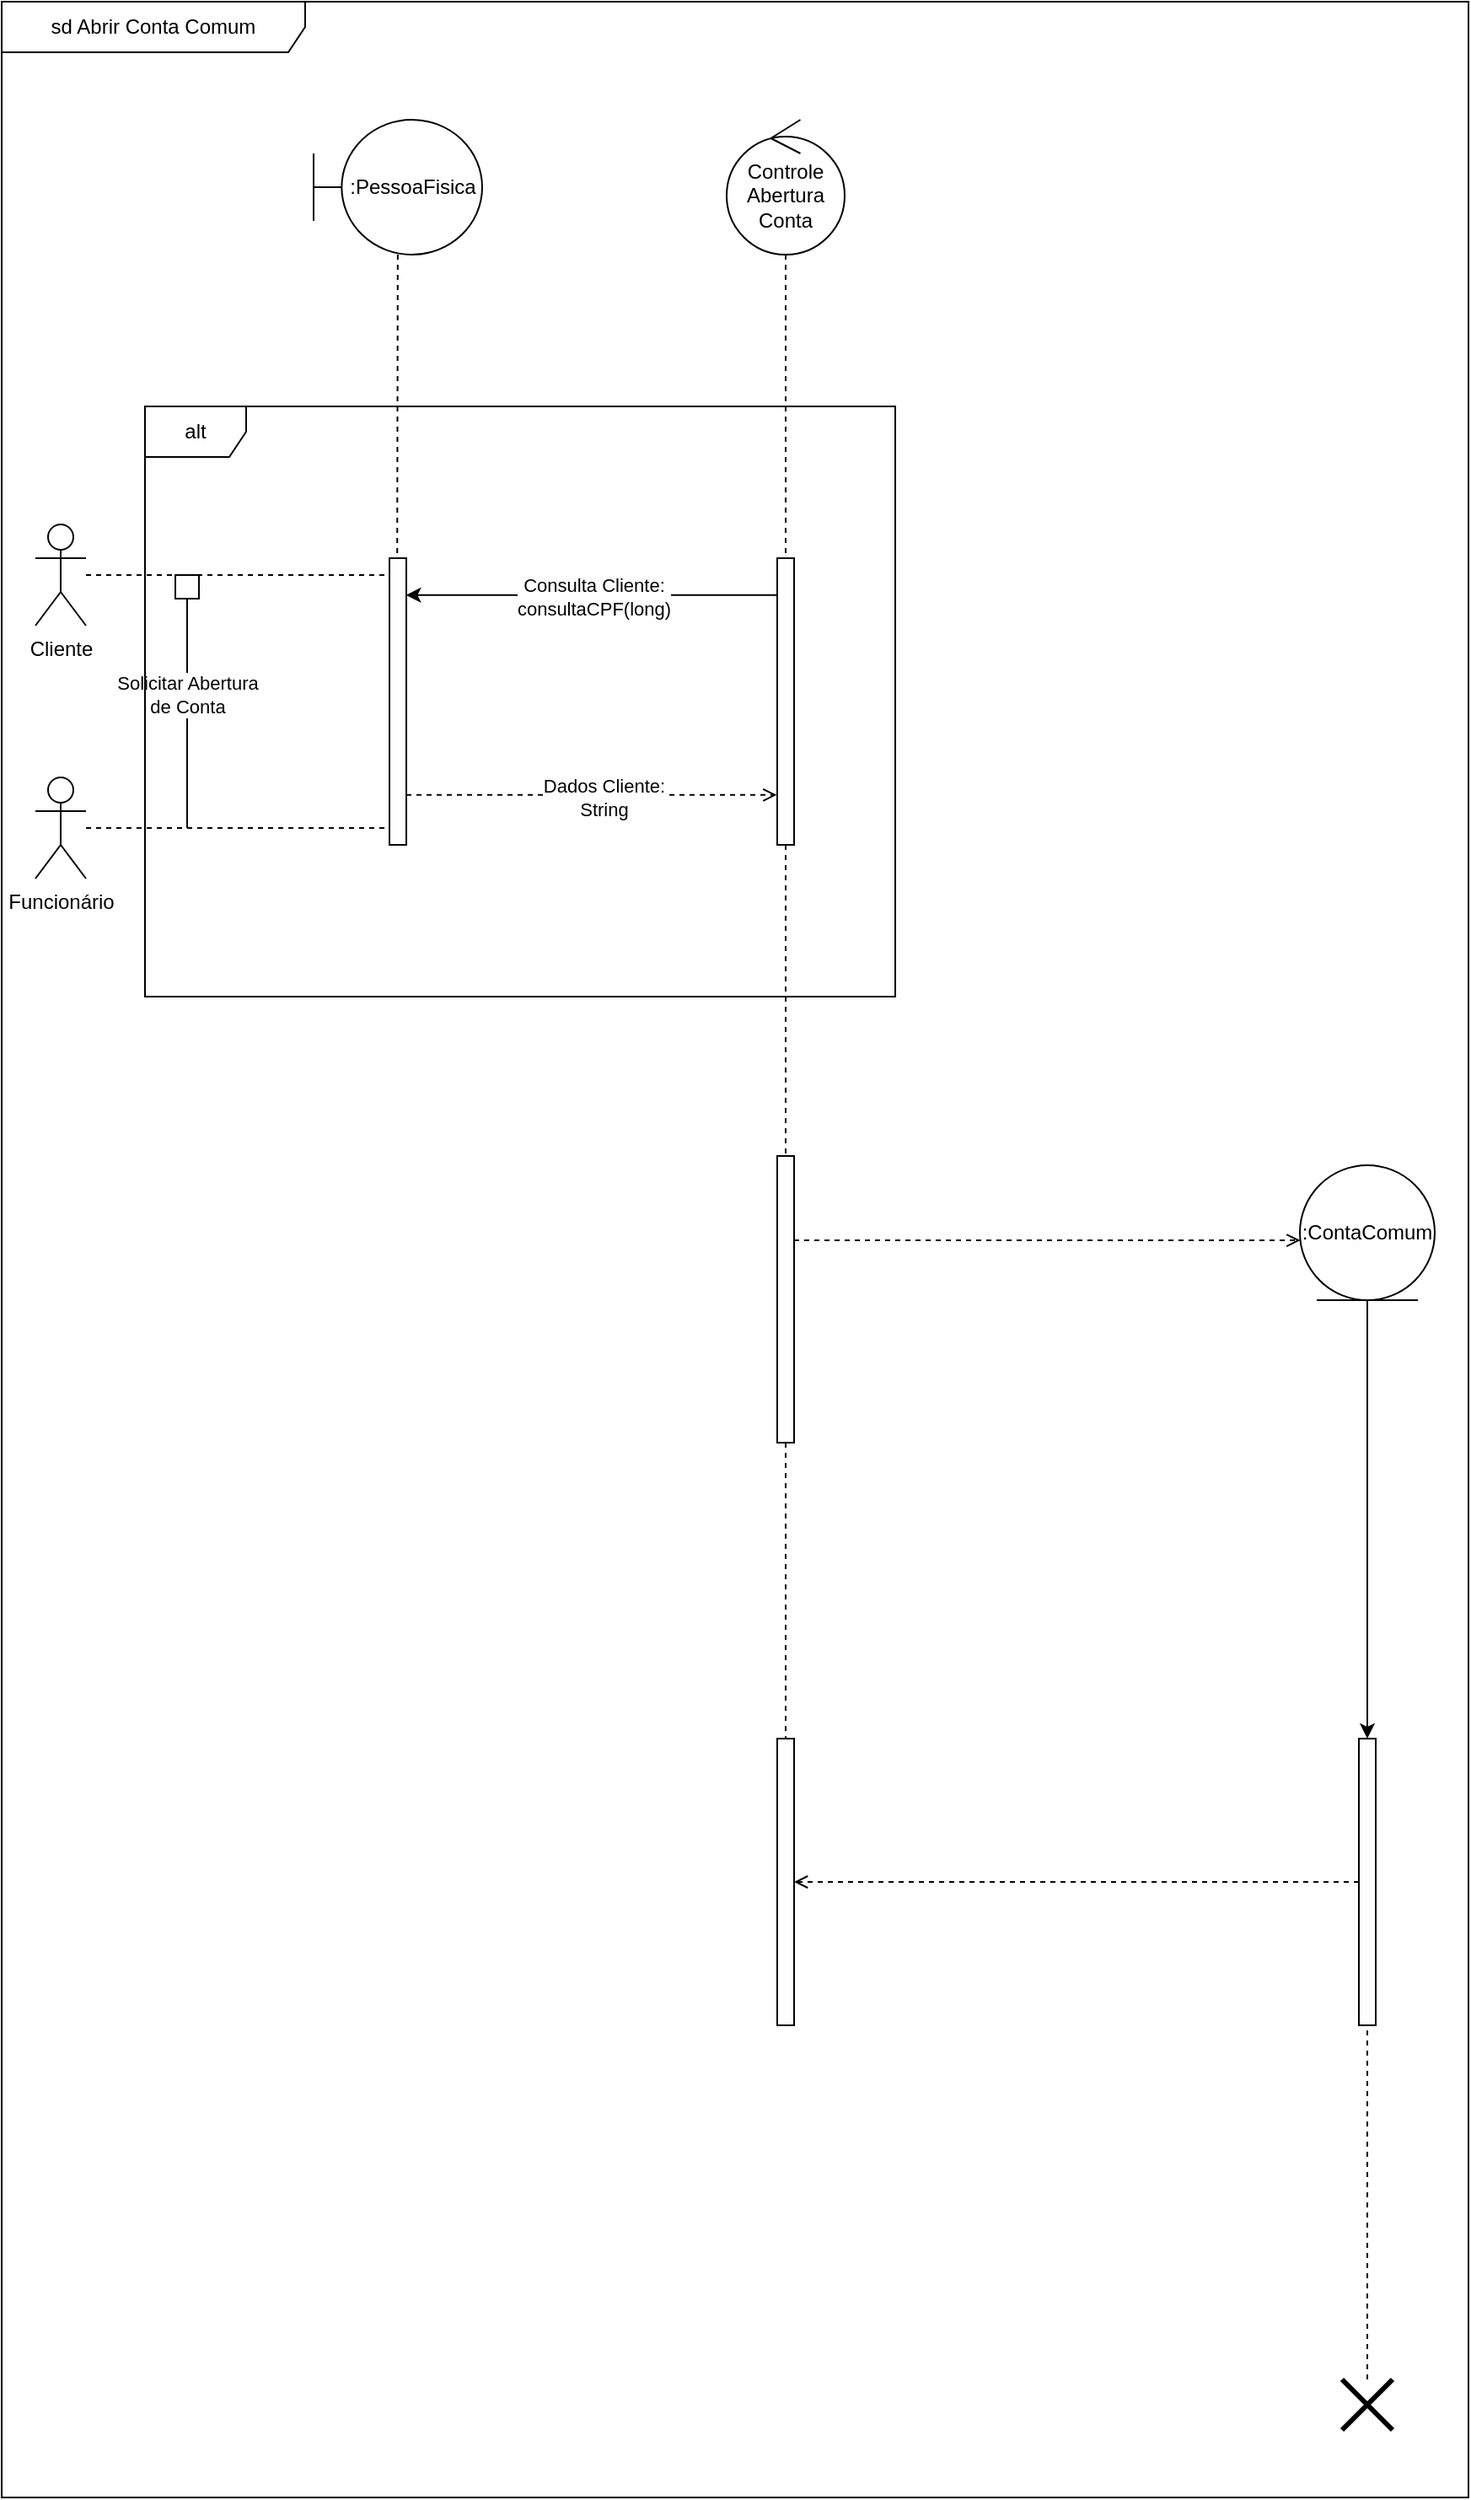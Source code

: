 <mxfile version="27.0.6">
  <diagram name="Página-1" id="vCrSz9AT9oWsyvDWAARM">
    <mxGraphModel dx="522" dy="1651" grid="1" gridSize="10" guides="1" tooltips="1" connect="1" arrows="1" fold="1" page="1" pageScale="1" pageWidth="827" pageHeight="1169" math="0" shadow="0" adaptiveColors="none">
      <root>
        <mxCell id="0" />
        <mxCell id="1" parent="0" />
        <mxCell id="e4j_KMSh0A1qdmXMApMs-6" style="rounded=0;orthogonalLoop=1;jettySize=auto;html=1;dashed=1;endArrow=none;startFill=0;" edge="1" parent="1" source="e4j_KMSh0A1qdmXMApMs-1" target="e4j_KMSh0A1qdmXMApMs-13">
          <mxGeometry relative="1" as="geometry" />
        </mxCell>
        <mxCell id="e4j_KMSh0A1qdmXMApMs-1" value="Cliente" style="shape=umlActor;verticalLabelPosition=bottom;verticalAlign=top;html=1;outlineConnect=0;" vertex="1" parent="1">
          <mxGeometry x="190" y="210" width="30" height="60" as="geometry" />
        </mxCell>
        <mxCell id="e4j_KMSh0A1qdmXMApMs-7" style="rounded=0;orthogonalLoop=1;jettySize=auto;html=1;dashed=1;endArrow=none;startFill=0;" edge="1" parent="1" source="e4j_KMSh0A1qdmXMApMs-2" target="e4j_KMSh0A1qdmXMApMs-13">
          <mxGeometry relative="1" as="geometry" />
        </mxCell>
        <mxCell id="e4j_KMSh0A1qdmXMApMs-2" value="Funcionário" style="shape=umlActor;verticalLabelPosition=bottom;verticalAlign=top;html=1;outlineConnect=0;" vertex="1" parent="1">
          <mxGeometry x="190" y="360" width="30" height="60" as="geometry" />
        </mxCell>
        <mxCell id="e4j_KMSh0A1qdmXMApMs-4" value="Controle&lt;div&gt;Abertura&lt;/div&gt;&lt;div&gt;Conta&lt;/div&gt;" style="ellipse;shape=umlControl;whiteSpace=wrap;html=1;" vertex="1" parent="1">
          <mxGeometry x="600" y="-30" width="70" height="80" as="geometry" />
        </mxCell>
        <mxCell id="e4j_KMSh0A1qdmXMApMs-5" value="" style="html=1;points=[[0,0,0,0,5],[0,1,0,0,-5],[1,0,0,0,5],[1,1,0,0,-5]];perimeter=orthogonalPerimeter;outlineConnect=0;targetShapes=umlLifeline;portConstraint=eastwest;newEdgeStyle={&quot;curved&quot;:0,&quot;rounded&quot;:0};" vertex="1" parent="1">
          <mxGeometry x="630" y="230" width="10" height="170" as="geometry" />
        </mxCell>
        <mxCell id="e4j_KMSh0A1qdmXMApMs-8" value="" style="endArrow=box;endFill=0;endSize=12;html=1;rounded=0;" edge="1" parent="1">
          <mxGeometry width="160" relative="1" as="geometry">
            <mxPoint x="280" y="390" as="sourcePoint" />
            <mxPoint x="280" y="240" as="targetPoint" />
          </mxGeometry>
        </mxCell>
        <mxCell id="e4j_KMSh0A1qdmXMApMs-9" value="Solicitar Abertura&lt;div&gt;de Conta&lt;/div&gt;" style="edgeLabel;html=1;align=center;verticalAlign=middle;resizable=0;points=[];" vertex="1" connectable="0" parent="e4j_KMSh0A1qdmXMApMs-8">
          <mxGeometry x="0.053" relative="1" as="geometry">
            <mxPoint as="offset" />
          </mxGeometry>
        </mxCell>
        <mxCell id="e4j_KMSh0A1qdmXMApMs-10" style="rounded=0;orthogonalLoop=1;jettySize=auto;html=1;dashed=1;endArrow=none;startFill=0;" edge="1" parent="1" source="e4j_KMSh0A1qdmXMApMs-4" target="e4j_KMSh0A1qdmXMApMs-5">
          <mxGeometry relative="1" as="geometry" />
        </mxCell>
        <mxCell id="e4j_KMSh0A1qdmXMApMs-14" style="rounded=0;orthogonalLoop=1;jettySize=auto;html=1;entryX=0.46;entryY=0.002;entryDx=0;entryDy=0;entryPerimeter=0;dashed=1;endArrow=none;startFill=0;" edge="1" parent="1" source="e4j_KMSh0A1qdmXMApMs-12" target="e4j_KMSh0A1qdmXMApMs-13">
          <mxGeometry relative="1" as="geometry">
            <mxPoint x="390" y="150" as="targetPoint" />
          </mxGeometry>
        </mxCell>
        <mxCell id="e4j_KMSh0A1qdmXMApMs-12" value=":PessoaFisica" style="shape=umlBoundary;whiteSpace=wrap;html=1;" vertex="1" parent="1">
          <mxGeometry x="355" y="-30" width="100" height="80" as="geometry" />
        </mxCell>
        <mxCell id="e4j_KMSh0A1qdmXMApMs-13" value="" style="html=1;points=[[0,0,0,0,5],[0,1,0,0,-5],[1,0,0,0,5],[1,1,0,0,-5]];perimeter=orthogonalPerimeter;outlineConnect=0;targetShapes=umlLifeline;portConstraint=eastwest;newEdgeStyle={&quot;curved&quot;:0,&quot;rounded&quot;:0};" vertex="1" parent="1">
          <mxGeometry x="400" y="230" width="10" height="170" as="geometry" />
        </mxCell>
        <mxCell id="e4j_KMSh0A1qdmXMApMs-16" style="rounded=0;orthogonalLoop=1;jettySize=auto;html=1;entryX=0.971;entryY=0.129;entryDx=0;entryDy=0;entryPerimeter=0;" edge="1" parent="1" source="e4j_KMSh0A1qdmXMApMs-5" target="e4j_KMSh0A1qdmXMApMs-13">
          <mxGeometry relative="1" as="geometry" />
        </mxCell>
        <mxCell id="e4j_KMSh0A1qdmXMApMs-18" value="Consulta Cliente:&lt;div&gt;consultaCPF(long)&lt;/div&gt;" style="edgeLabel;html=1;align=center;verticalAlign=middle;resizable=0;points=[];" vertex="1" connectable="0" parent="e4j_KMSh0A1qdmXMApMs-16">
          <mxGeometry x="0.175" y="1" relative="1" as="geometry">
            <mxPoint x="20" as="offset" />
          </mxGeometry>
        </mxCell>
        <mxCell id="e4j_KMSh0A1qdmXMApMs-17" style="rounded=0;orthogonalLoop=1;jettySize=auto;html=1;entryX=-0.029;entryY=0.826;entryDx=0;entryDy=0;entryPerimeter=0;endArrow=open;endFill=0;dashed=1;" edge="1" parent="1" source="e4j_KMSh0A1qdmXMApMs-13" target="e4j_KMSh0A1qdmXMApMs-5">
          <mxGeometry relative="1" as="geometry" />
        </mxCell>
        <mxCell id="e4j_KMSh0A1qdmXMApMs-19" value="Dados Cliente:&lt;div&gt;String&lt;/div&gt;" style="edgeLabel;html=1;align=center;verticalAlign=middle;resizable=0;points=[];" vertex="1" connectable="0" parent="e4j_KMSh0A1qdmXMApMs-17">
          <mxGeometry x="0.067" y="-1" relative="1" as="geometry">
            <mxPoint as="offset" />
          </mxGeometry>
        </mxCell>
        <mxCell id="e4j_KMSh0A1qdmXMApMs-21" value=":ContaComum" style="ellipse;shape=umlEntity;whiteSpace=wrap;html=1;" vertex="1" parent="1">
          <mxGeometry x="940" y="590" width="80" height="80" as="geometry" />
        </mxCell>
        <mxCell id="e4j_KMSh0A1qdmXMApMs-26" style="rounded=0;orthogonalLoop=1;jettySize=auto;html=1;dashed=1;endArrow=open;endFill=0;" edge="1" parent="1" source="e4j_KMSh0A1qdmXMApMs-22" target="e4j_KMSh0A1qdmXMApMs-21">
          <mxGeometry relative="1" as="geometry" />
        </mxCell>
        <mxCell id="e4j_KMSh0A1qdmXMApMs-22" value="" style="html=1;points=[[0,0,0,0,5],[0,1,0,0,-5],[1,0,0,0,5],[1,1,0,0,-5]];perimeter=orthogonalPerimeter;outlineConnect=0;targetShapes=umlLifeline;portConstraint=eastwest;newEdgeStyle={&quot;curved&quot;:0,&quot;rounded&quot;:0};" vertex="1" parent="1">
          <mxGeometry x="630" y="584.5" width="10" height="170" as="geometry" />
        </mxCell>
        <mxCell id="e4j_KMSh0A1qdmXMApMs-25" style="rounded=0;orthogonalLoop=1;jettySize=auto;html=1;dashed=1;endArrow=none;startFill=0;" edge="1" parent="1" source="e4j_KMSh0A1qdmXMApMs-5" target="e4j_KMSh0A1qdmXMApMs-22">
          <mxGeometry relative="1" as="geometry" />
        </mxCell>
        <mxCell id="e4j_KMSh0A1qdmXMApMs-27" value="" style="html=1;points=[[0,0,0,0,5],[0,1,0,0,-5],[1,0,0,0,5],[1,1,0,0,-5]];perimeter=orthogonalPerimeter;outlineConnect=0;targetShapes=umlLifeline;portConstraint=eastwest;newEdgeStyle={&quot;curved&quot;:0,&quot;rounded&quot;:0};" vertex="1" parent="1">
          <mxGeometry x="630" y="930" width="10" height="170" as="geometry" />
        </mxCell>
        <mxCell id="e4j_KMSh0A1qdmXMApMs-31" style="rounded=0;orthogonalLoop=1;jettySize=auto;html=1;dashed=1;endArrow=open;endFill=0;" edge="1" parent="1" source="e4j_KMSh0A1qdmXMApMs-28" target="e4j_KMSh0A1qdmXMApMs-27">
          <mxGeometry relative="1" as="geometry" />
        </mxCell>
        <mxCell id="e4j_KMSh0A1qdmXMApMs-28" value="" style="html=1;points=[[0,0,0,0,5],[0,1,0,0,-5],[1,0,0,0,5],[1,1,0,0,-5]];perimeter=orthogonalPerimeter;outlineConnect=0;targetShapes=umlLifeline;portConstraint=eastwest;newEdgeStyle={&quot;curved&quot;:0,&quot;rounded&quot;:0};" vertex="1" parent="1">
          <mxGeometry x="975" y="930" width="10" height="170" as="geometry" />
        </mxCell>
        <mxCell id="e4j_KMSh0A1qdmXMApMs-29" style="rounded=0;orthogonalLoop=1;jettySize=auto;html=1;" edge="1" parent="1" source="e4j_KMSh0A1qdmXMApMs-21" target="e4j_KMSh0A1qdmXMApMs-28">
          <mxGeometry relative="1" as="geometry">
            <mxPoint x="985" y="930" as="targetPoint" />
          </mxGeometry>
        </mxCell>
        <mxCell id="e4j_KMSh0A1qdmXMApMs-30" value="" style="shape=umlDestroy;whiteSpace=wrap;html=1;strokeWidth=3;targetShapes=umlLifeline;" vertex="1" parent="1">
          <mxGeometry x="965" y="1310" width="30" height="30" as="geometry" />
        </mxCell>
        <mxCell id="e4j_KMSh0A1qdmXMApMs-32" style="rounded=0;orthogonalLoop=1;jettySize=auto;html=1;dashed=1;endArrow=none;startFill=0;" edge="1" parent="1" source="e4j_KMSh0A1qdmXMApMs-22" target="e4j_KMSh0A1qdmXMApMs-27">
          <mxGeometry relative="1" as="geometry" />
        </mxCell>
        <mxCell id="e4j_KMSh0A1qdmXMApMs-33" style="rounded=0;orthogonalLoop=1;jettySize=auto;html=1;dashed=1;endArrow=none;startFill=0;" edge="1" parent="1" source="e4j_KMSh0A1qdmXMApMs-30" target="e4j_KMSh0A1qdmXMApMs-28">
          <mxGeometry relative="1" as="geometry" />
        </mxCell>
        <mxCell id="e4j_KMSh0A1qdmXMApMs-34" value="alt" style="shape=umlFrame;whiteSpace=wrap;html=1;pointerEvents=0;" vertex="1" parent="1">
          <mxGeometry x="255" y="140" width="445" height="350" as="geometry" />
        </mxCell>
        <mxCell id="e4j_KMSh0A1qdmXMApMs-35" value="sd Abrir Conta Comum" style="shape=umlFrame;whiteSpace=wrap;html=1;pointerEvents=0;width=180;height=30;" vertex="1" parent="1">
          <mxGeometry x="170" y="-100" width="870" height="1480" as="geometry" />
        </mxCell>
      </root>
    </mxGraphModel>
  </diagram>
</mxfile>
